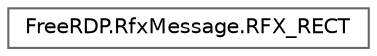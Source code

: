 digraph "Graphical Class Hierarchy"
{
 // LATEX_PDF_SIZE
  bgcolor="transparent";
  edge [fontname=Helvetica,fontsize=10,labelfontname=Helvetica,labelfontsize=10];
  node [fontname=Helvetica,fontsize=10,shape=box,height=0.2,width=0.4];
  rankdir="LR";
  Node0 [id="Node000000",label="FreeRDP.RfxMessage.RFX_RECT",height=0.2,width=0.4,color="grey40", fillcolor="white", style="filled",URL="$struct_free_r_d_p_1_1_rfx_message_1_1_r_f_x___r_e_c_t.html",tooltip=" "];
}
